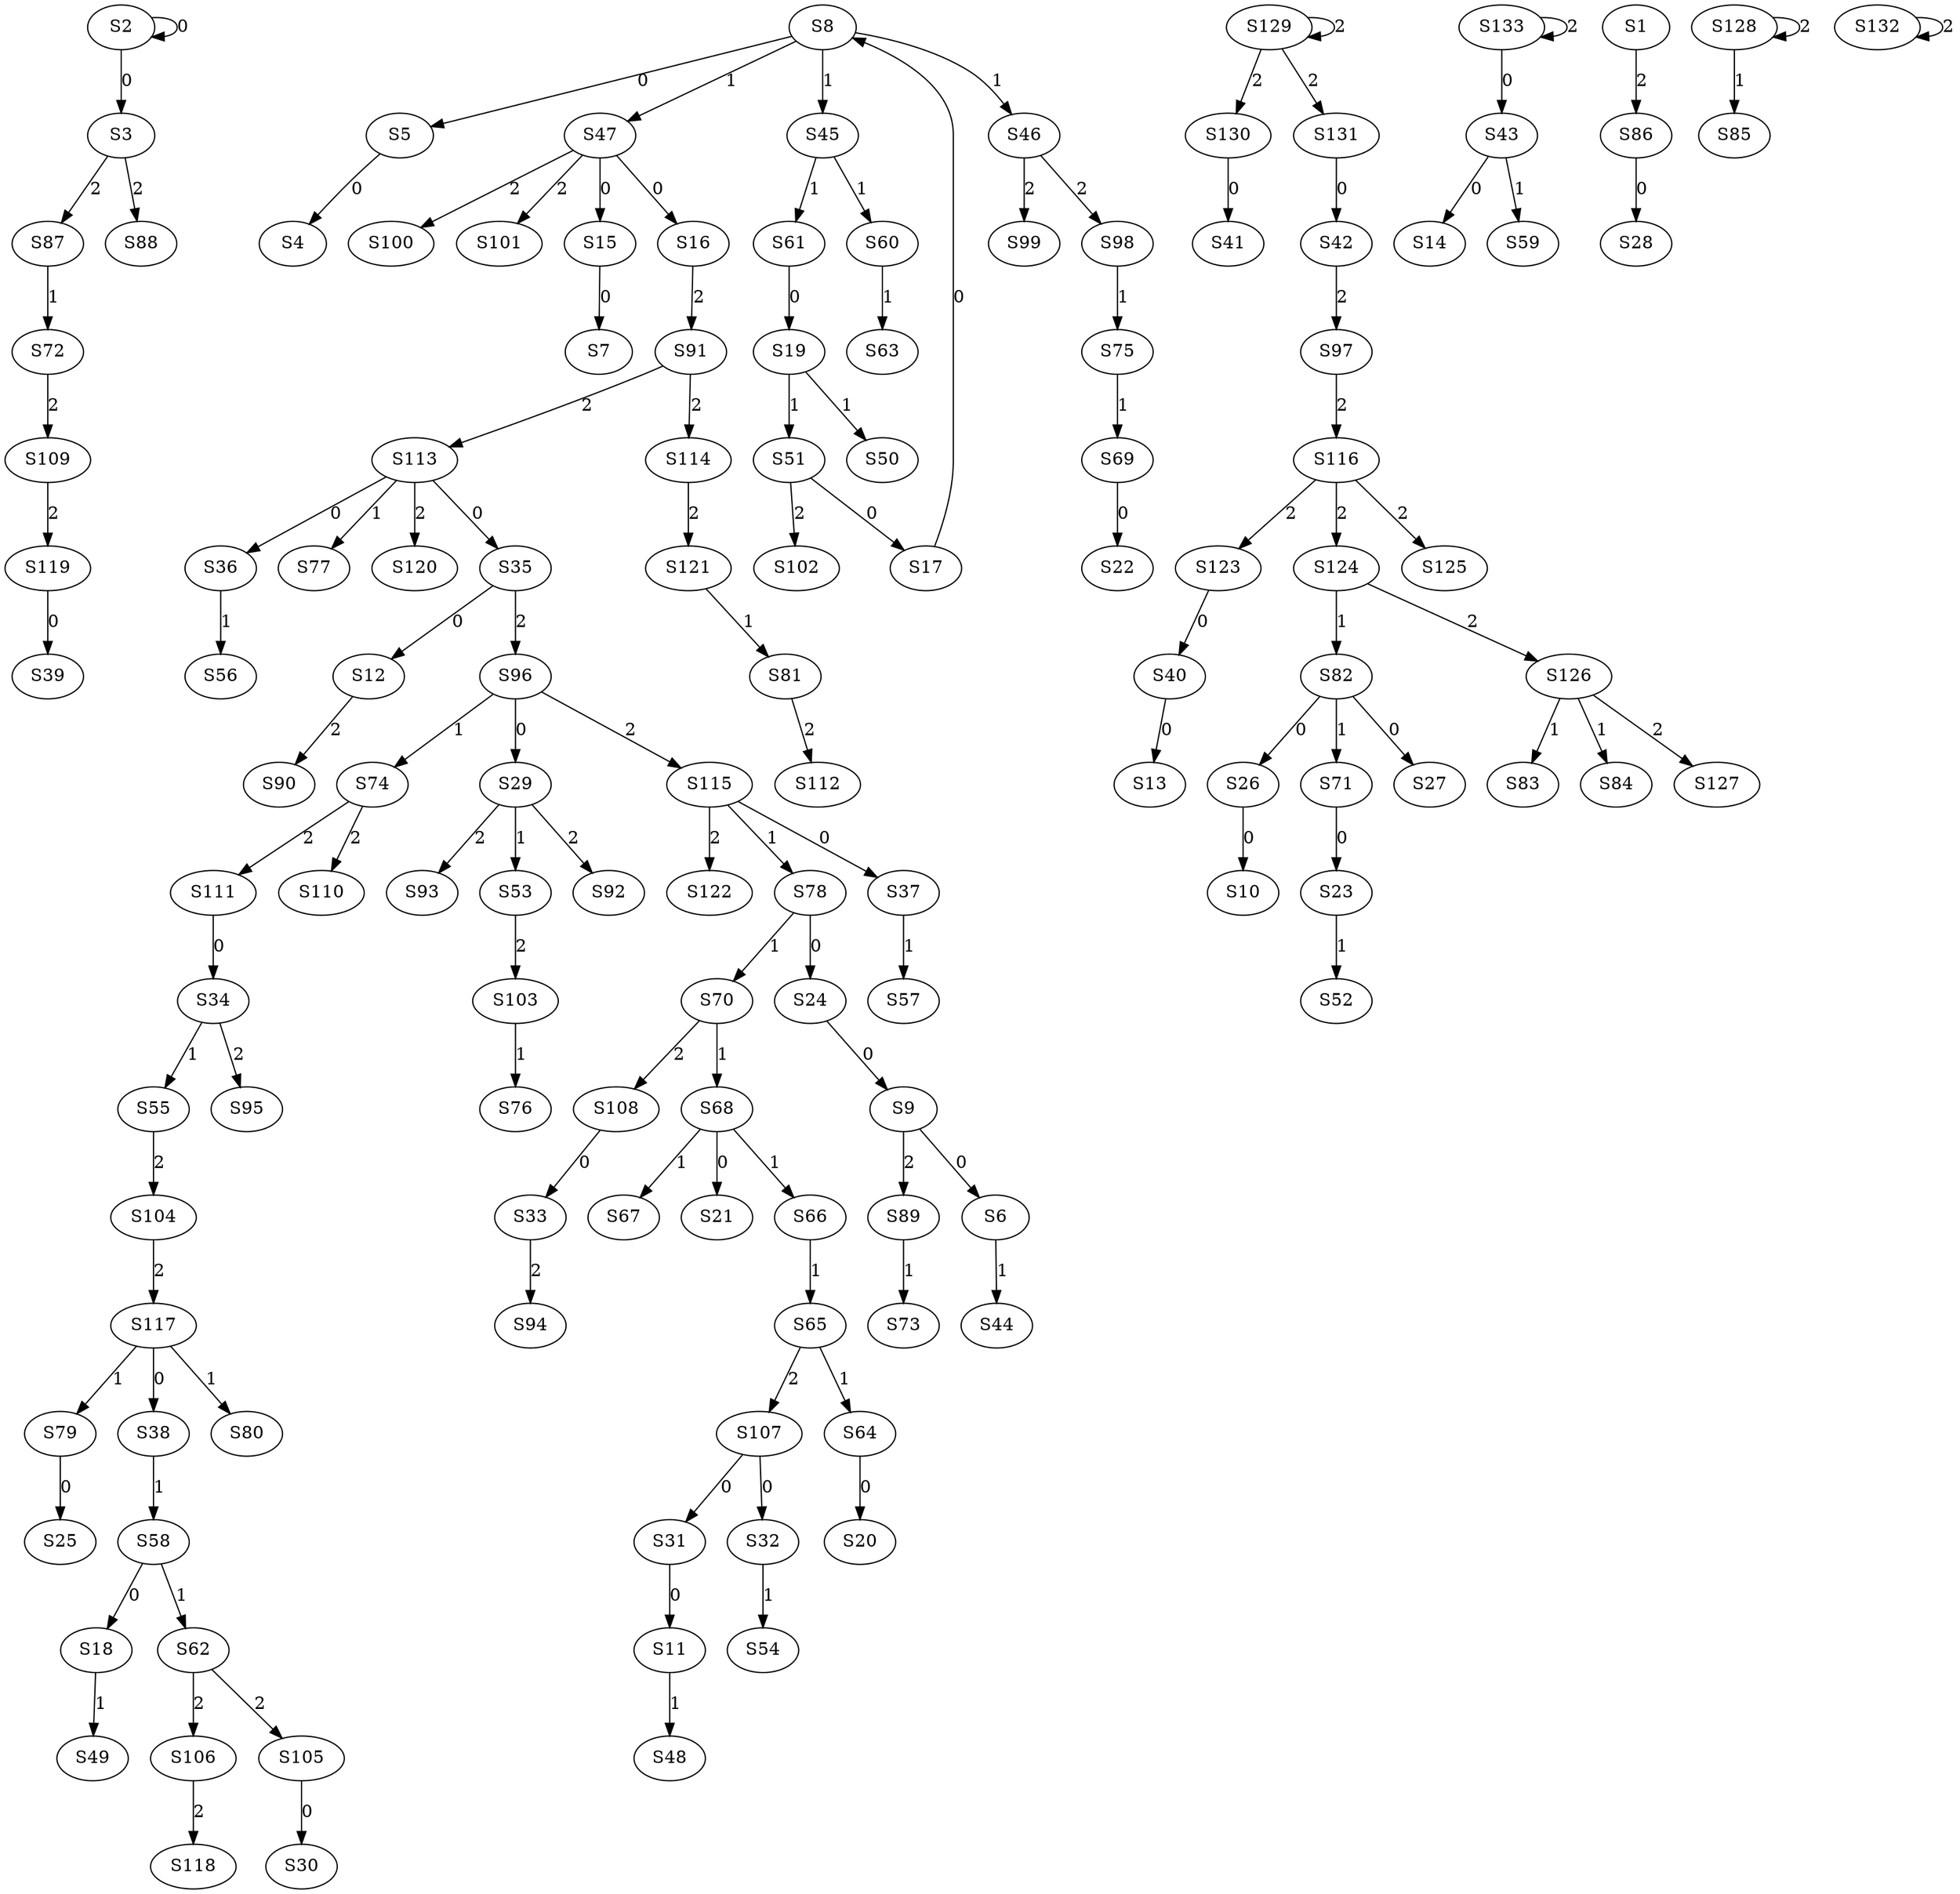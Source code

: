 strict digraph {
	S2 -> S2 [ label = 0 ];
	S2 -> S3 [ label = 0 ];
	S5 -> S4 [ label = 0 ];
	S8 -> S5 [ label = 0 ];
	S9 -> S6 [ label = 0 ];
	S15 -> S7 [ label = 0 ];
	S17 -> S8 [ label = 0 ];
	S24 -> S9 [ label = 0 ];
	S26 -> S10 [ label = 0 ];
	S31 -> S11 [ label = 0 ];
	S35 -> S12 [ label = 0 ];
	S40 -> S13 [ label = 0 ];
	S43 -> S14 [ label = 0 ];
	S47 -> S15 [ label = 0 ];
	S47 -> S16 [ label = 0 ];
	S51 -> S17 [ label = 0 ];
	S58 -> S18 [ label = 0 ];
	S61 -> S19 [ label = 0 ];
	S64 -> S20 [ label = 0 ];
	S68 -> S21 [ label = 0 ];
	S69 -> S22 [ label = 0 ];
	S71 -> S23 [ label = 0 ];
	S78 -> S24 [ label = 0 ];
	S79 -> S25 [ label = 0 ];
	S82 -> S26 [ label = 0 ];
	S82 -> S27 [ label = 0 ];
	S86 -> S28 [ label = 0 ];
	S96 -> S29 [ label = 0 ];
	S105 -> S30 [ label = 0 ];
	S107 -> S31 [ label = 0 ];
	S107 -> S32 [ label = 0 ];
	S108 -> S33 [ label = 0 ];
	S111 -> S34 [ label = 0 ];
	S113 -> S35 [ label = 0 ];
	S113 -> S36 [ label = 0 ];
	S115 -> S37 [ label = 0 ];
	S117 -> S38 [ label = 0 ];
	S119 -> S39 [ label = 0 ];
	S123 -> S40 [ label = 0 ];
	S130 -> S41 [ label = 0 ];
	S131 -> S42 [ label = 0 ];
	S133 -> S43 [ label = 0 ];
	S6 -> S44 [ label = 1 ];
	S8 -> S45 [ label = 1 ];
	S8 -> S46 [ label = 1 ];
	S8 -> S47 [ label = 1 ];
	S11 -> S48 [ label = 1 ];
	S18 -> S49 [ label = 1 ];
	S19 -> S50 [ label = 1 ];
	S19 -> S51 [ label = 1 ];
	S23 -> S52 [ label = 1 ];
	S29 -> S53 [ label = 1 ];
	S32 -> S54 [ label = 1 ];
	S34 -> S55 [ label = 1 ];
	S36 -> S56 [ label = 1 ];
	S37 -> S57 [ label = 1 ];
	S38 -> S58 [ label = 1 ];
	S43 -> S59 [ label = 1 ];
	S45 -> S60 [ label = 1 ];
	S45 -> S61 [ label = 1 ];
	S58 -> S62 [ label = 1 ];
	S60 -> S63 [ label = 1 ];
	S65 -> S64 [ label = 1 ];
	S66 -> S65 [ label = 1 ];
	S68 -> S66 [ label = 1 ];
	S68 -> S67 [ label = 1 ];
	S70 -> S68 [ label = 1 ];
	S75 -> S69 [ label = 1 ];
	S78 -> S70 [ label = 1 ];
	S82 -> S71 [ label = 1 ];
	S87 -> S72 [ label = 1 ];
	S89 -> S73 [ label = 1 ];
	S96 -> S74 [ label = 1 ];
	S98 -> S75 [ label = 1 ];
	S103 -> S76 [ label = 1 ];
	S113 -> S77 [ label = 1 ];
	S115 -> S78 [ label = 1 ];
	S117 -> S79 [ label = 1 ];
	S117 -> S80 [ label = 1 ];
	S121 -> S81 [ label = 1 ];
	S124 -> S82 [ label = 1 ];
	S126 -> S83 [ label = 1 ];
	S126 -> S84 [ label = 1 ];
	S128 -> S85 [ label = 1 ];
	S1 -> S86 [ label = 2 ];
	S3 -> S87 [ label = 2 ];
	S3 -> S88 [ label = 2 ];
	S9 -> S89 [ label = 2 ];
	S12 -> S90 [ label = 2 ];
	S16 -> S91 [ label = 2 ];
	S29 -> S92 [ label = 2 ];
	S29 -> S93 [ label = 2 ];
	S33 -> S94 [ label = 2 ];
	S34 -> S95 [ label = 2 ];
	S35 -> S96 [ label = 2 ];
	S42 -> S97 [ label = 2 ];
	S46 -> S98 [ label = 2 ];
	S46 -> S99 [ label = 2 ];
	S47 -> S100 [ label = 2 ];
	S47 -> S101 [ label = 2 ];
	S51 -> S102 [ label = 2 ];
	S53 -> S103 [ label = 2 ];
	S55 -> S104 [ label = 2 ];
	S62 -> S105 [ label = 2 ];
	S62 -> S106 [ label = 2 ];
	S65 -> S107 [ label = 2 ];
	S70 -> S108 [ label = 2 ];
	S72 -> S109 [ label = 2 ];
	S74 -> S110 [ label = 2 ];
	S74 -> S111 [ label = 2 ];
	S81 -> S112 [ label = 2 ];
	S91 -> S113 [ label = 2 ];
	S91 -> S114 [ label = 2 ];
	S96 -> S115 [ label = 2 ];
	S97 -> S116 [ label = 2 ];
	S104 -> S117 [ label = 2 ];
	S106 -> S118 [ label = 2 ];
	S109 -> S119 [ label = 2 ];
	S113 -> S120 [ label = 2 ];
	S114 -> S121 [ label = 2 ];
	S115 -> S122 [ label = 2 ];
	S116 -> S123 [ label = 2 ];
	S116 -> S124 [ label = 2 ];
	S116 -> S125 [ label = 2 ];
	S124 -> S126 [ label = 2 ];
	S126 -> S127 [ label = 2 ];
	S128 -> S128 [ label = 2 ];
	S129 -> S129 [ label = 2 ];
	S129 -> S130 [ label = 2 ];
	S129 -> S131 [ label = 2 ];
	S132 -> S132 [ label = 2 ];
	S133 -> S133 [ label = 2 ];
}